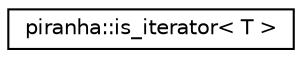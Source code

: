 digraph "Graphical Class Hierarchy"
{
  edge [fontname="Helvetica",fontsize="10",labelfontname="Helvetica",labelfontsize="10"];
  node [fontname="Helvetica",fontsize="10",shape=record];
  rankdir="LR";
  Node0 [label="piranha::is_iterator\< T \>",height=0.2,width=0.4,color="black", fillcolor="white", style="filled",URL="$structpiranha_1_1is__iterator.html",tooltip="Iterator type trait. "];
}
